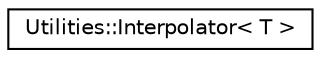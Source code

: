 digraph "Graphical Class Hierarchy"
{
 // LATEX_PDF_SIZE
  edge [fontname="Helvetica",fontsize="10",labelfontname="Helvetica",labelfontsize="10"];
  node [fontname="Helvetica",fontsize="10",shape=record];
  rankdir="LR";
  Node0 [label="Utilities::Interpolator\< T \>",height=0.2,width=0.4,color="black", fillcolor="white", style="filled",URL="$class_utilities_1_1_interpolator.html",tooltip="Bilinear interpolation class for interpolating from a 2D uniform grid."];
}
